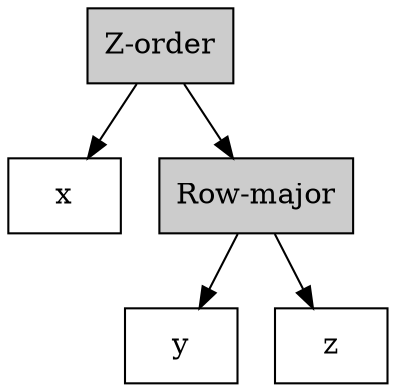 digraph G {
  node [ shape="rectangle" style="filled" fillcolor="#FFFFFF" ]

  Z0 -> x
  Z0 -> R1
  R1 -> y
  R1 -> z

  Z0 [ label="Z-order" fillcolor="#CCCCCC" ]
  R1 [ label="Row-major" fillcolor="#CCCCCC" ]
}
